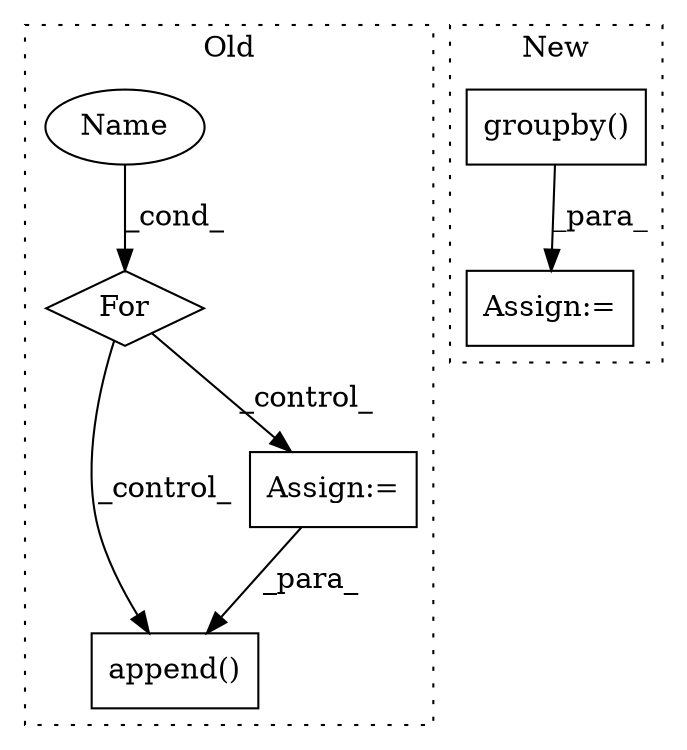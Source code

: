 digraph G {
subgraph cluster0 {
1 [label="append()" a="75" s="13864,13918" l="15,1" shape="box"];
3 [label="Assign:=" a="68" s="13821" l="3" shape="box"];
4 [label="Name" a="87" s="13770" l="6" shape="ellipse"];
5 [label="For" a="107" s="13766,13787" l="4,22" shape="diamond"];
label = "Old";
style="dotted";
}
subgraph cluster1 {
2 [label="groupby()" a="75" s="13702,13721" l="14,1" shape="box"];
6 [label="Assign:=" a="68" s="13699" l="3" shape="box"];
label = "New";
style="dotted";
}
2 -> 6 [label="_para_"];
3 -> 1 [label="_para_"];
4 -> 5 [label="_cond_"];
5 -> 3 [label="_control_"];
5 -> 1 [label="_control_"];
}